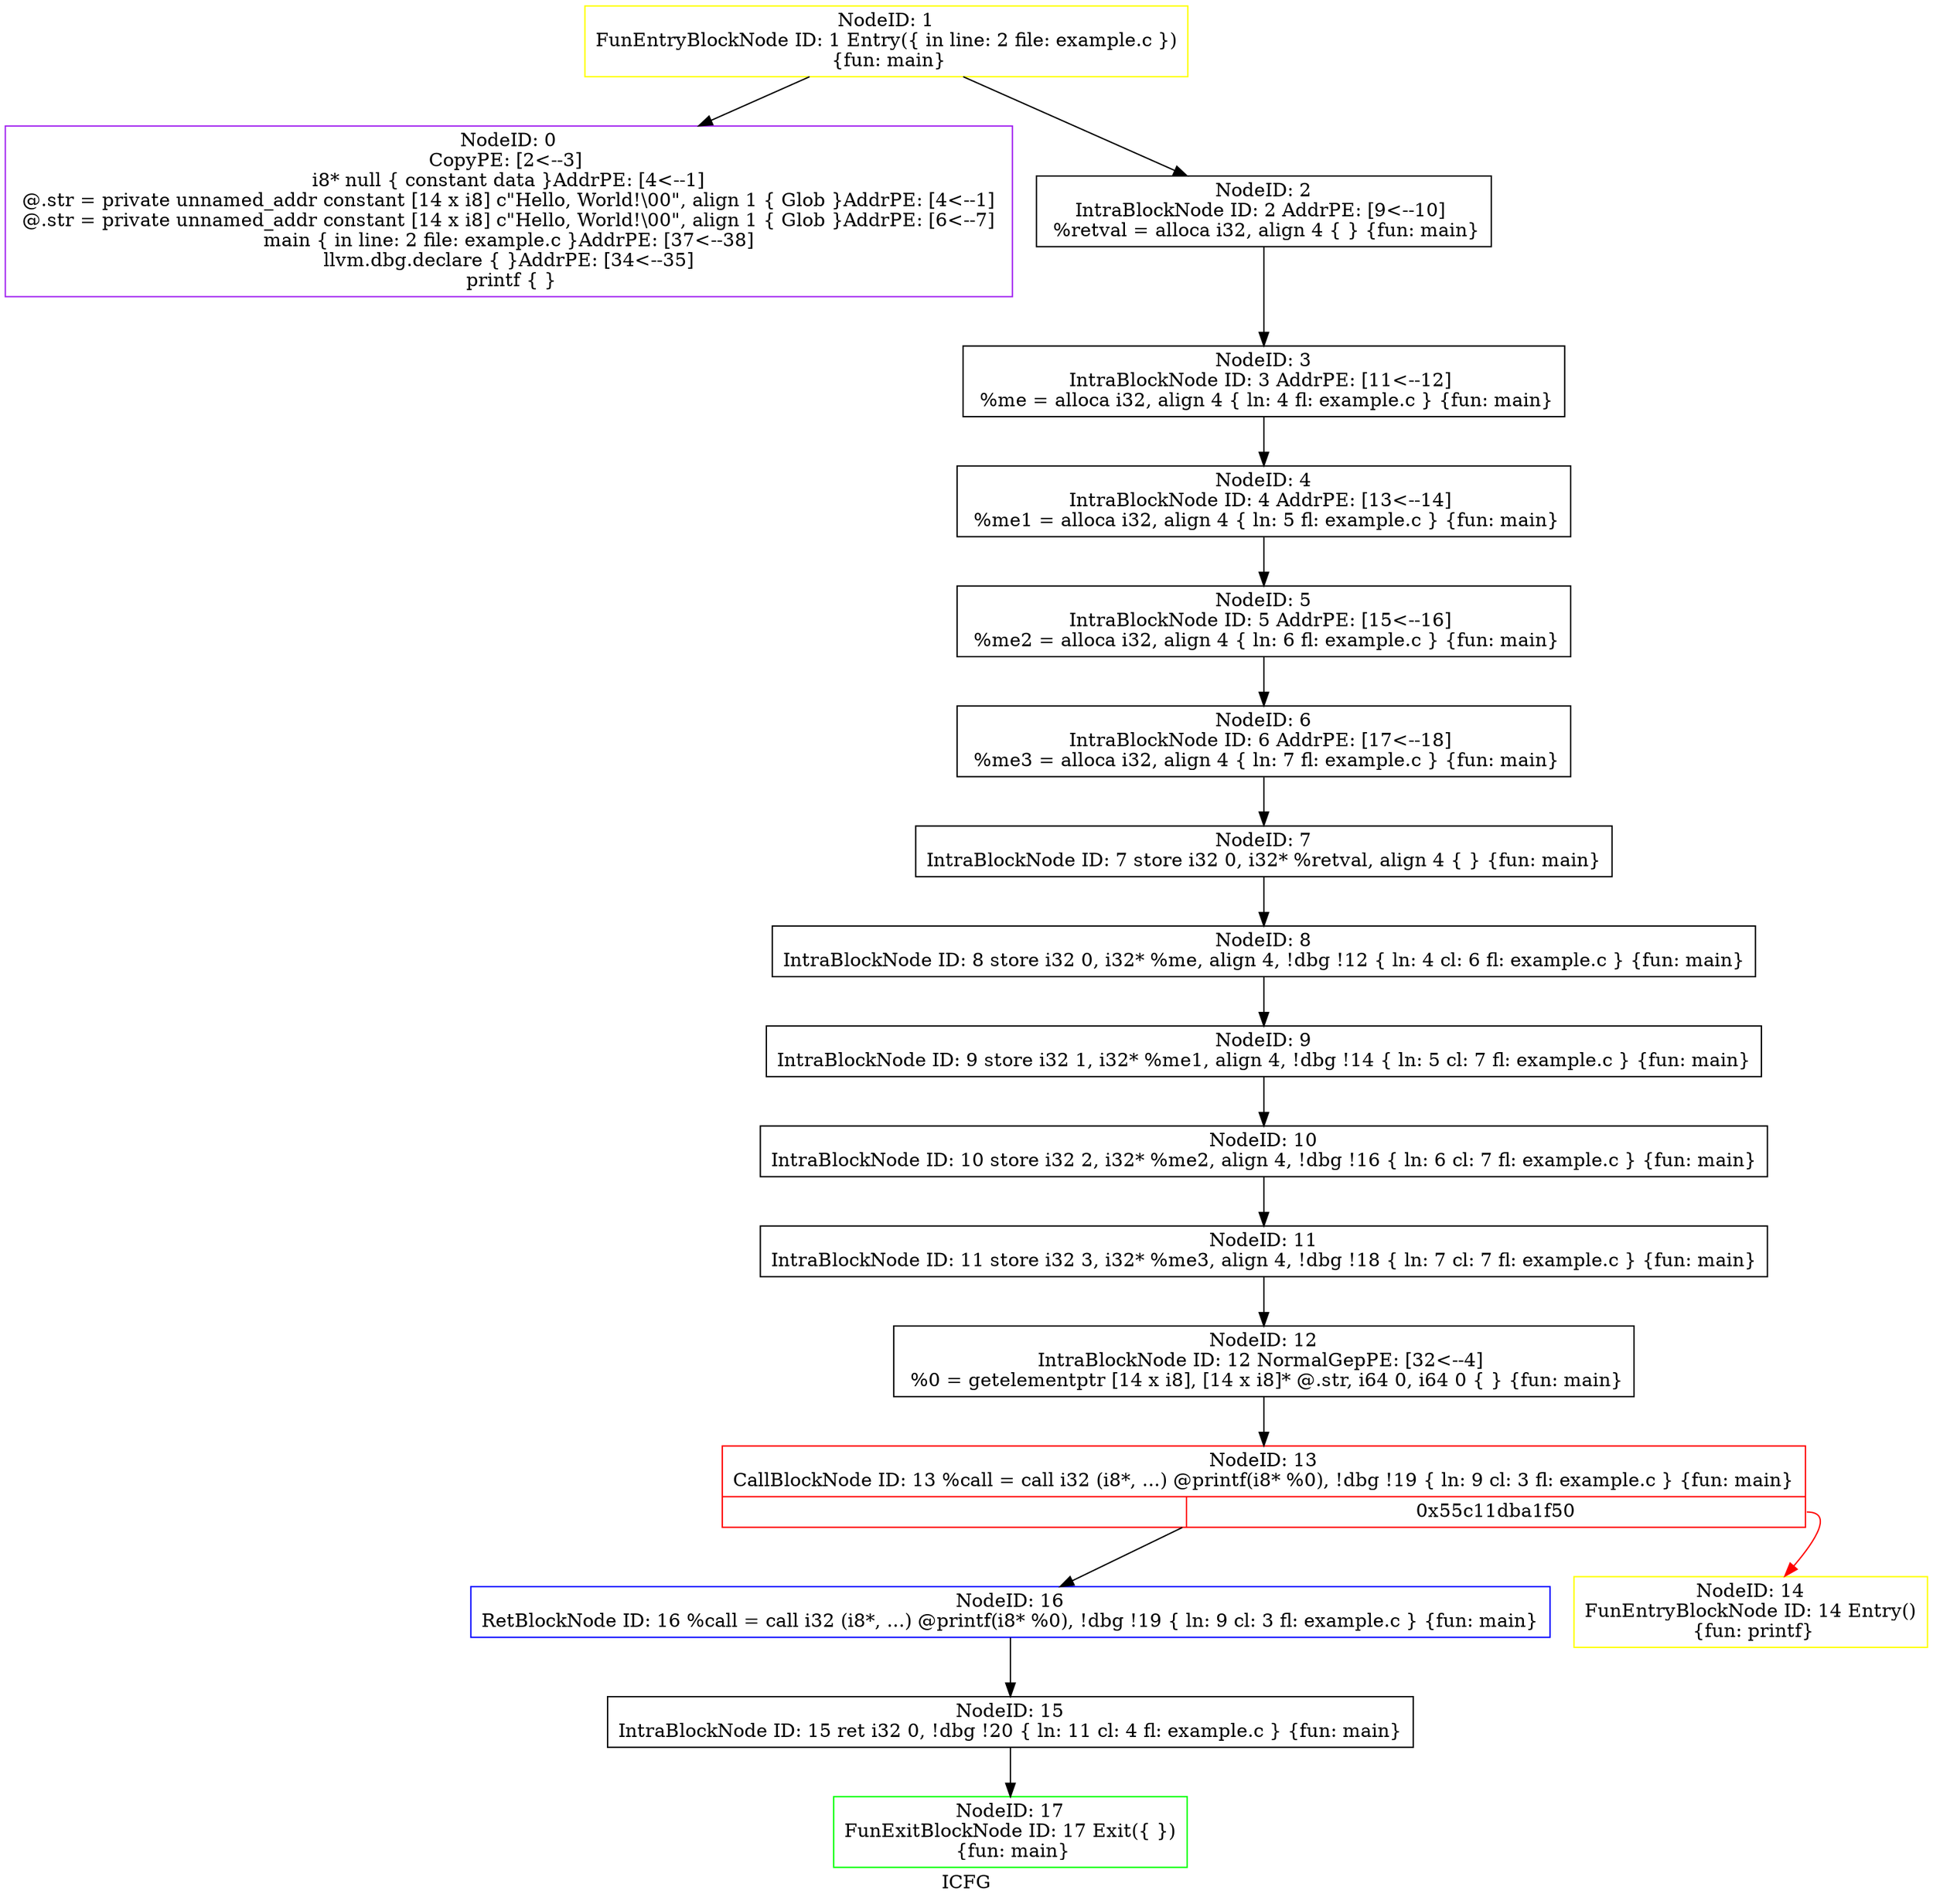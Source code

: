 digraph "ICFG" {
	label="ICFG";

	Node0x55c11dbb35a0 [shape=record,color=green,label="{NodeID: 17\nFunExitBlockNode ID: 17 Exit(\{  \})\n \{fun: main\}}"];
	Node0x55c11dbb32a0 [shape=record,color=blue,label="{NodeID: 16\nRetBlockNode ID: 16   %call = call i32 (i8*, ...) @printf(i8* %0), !dbg !19 \{ ln: 9  cl: 3  fl: example.c \} \{fun: main\}}"];
	Node0x55c11dbb32a0 -> Node0x55c11dbb3180[style=solid];
	Node0x55c11dbb3180 [shape=record,color=black,label="{NodeID: 15\nIntraBlockNode ID: 15      ret i32 0, !dbg !20 \{ ln: 11  cl: 4  fl: example.c \}    \{fun: main\}}"];
	Node0x55c11dbb3180 -> Node0x55c11dbb35a0[style=solid];
	Node0x55c11dbb2ed0 [shape=record,color=yellow,label="{NodeID: 14\nFunEntryBlockNode ID: 14 Entry()\n \{fun: printf\}}"];
	Node0x55c11dba3300 [shape=record,color=red,label="{NodeID: 13\nCallBlockNode ID: 13   %call = call i32 (i8*, ...) @printf(i8* %0), !dbg !19 \{ ln: 9  cl: 3  fl: example.c \} \{fun: main\}|{|<s1>0x55c11dba1f50}}"];
	Node0x55c11dba3300 -> Node0x55c11dbb32a0[style=solid];
	Node0x55c11dba3300:s1 -> Node0x55c11dbb2ed0[style=solid,color=red];
	Node0x55c11dba31f0 [shape=record,color=purple,label="{NodeID: 0\nCopyPE: [2\<--3]  \n i8* null \{ constant data \}AddrPE: [4\<--1]  \n @.str = private unnamed_addr constant [14 x i8] c\"Hello, World!\\00\", align 1 \{ Glob  \}AddrPE: [4\<--1]  \n @.str = private unnamed_addr constant [14 x i8] c\"Hello, World!\\00\", align 1 \{ Glob  \}AddrPE: [6\<--7]  \n main \{ in line: 2 file: example.c \}AddrPE: [37\<--38]  \n llvm.dbg.declare \{  \}AddrPE: [34\<--35]  \n printf \{  \}}"];
	Node0x55c11dbb1b40 [shape=record,color=yellow,label="{NodeID: 1\nFunEntryBlockNode ID: 1 Entry(\{ in line: 2 file: example.c \})\n \{fun: main\}}"];
	Node0x55c11dbb1b40 -> Node0x55c11dba31f0[style=solid];
	Node0x55c11dbb1b40 -> Node0x55c11dbb1ca0[style=solid];
	Node0x55c11dbb1ca0 [shape=record,color=black,label="{NodeID: 2\nIntraBlockNode ID: 2   AddrPE: [9\<--10]  \n   %retval = alloca i32, align 4 \{  \} \{fun: main\}}"];
	Node0x55c11dbb1ca0 -> Node0x55c11dbb1f10[style=solid];
	Node0x55c11dbb1f10 [shape=record,color=black,label="{NodeID: 3\nIntraBlockNode ID: 3   AddrPE: [11\<--12]  \n   %me = alloca i32, align 4 \{ ln: 4 fl: example.c \} \{fun: main\}}"];
	Node0x55c11dbb1f10 -> Node0x55c11dbb2030[style=solid];
	Node0x55c11dbb2030 [shape=record,color=black,label="{NodeID: 4\nIntraBlockNode ID: 4   AddrPE: [13\<--14]  \n   %me1 = alloca i32, align 4 \{ ln: 5 fl: example.c \} \{fun: main\}}"];
	Node0x55c11dbb2030 -> Node0x55c11dbb2150[style=solid];
	Node0x55c11dbb2150 [shape=record,color=black,label="{NodeID: 5\nIntraBlockNode ID: 5   AddrPE: [15\<--16]  \n   %me2 = alloca i32, align 4 \{ ln: 6 fl: example.c \} \{fun: main\}}"];
	Node0x55c11dbb2150 -> Node0x55c11dbb2270[style=solid];
	Node0x55c11dbb2270 [shape=record,color=black,label="{NodeID: 6\nIntraBlockNode ID: 6   AddrPE: [17\<--18]  \n   %me3 = alloca i32, align 4 \{ ln: 7 fl: example.c \} \{fun: main\}}"];
	Node0x55c11dbb2270 -> Node0x55c11dbb2390[style=solid];
	Node0x55c11dbb2390 [shape=record,color=black,label="{NodeID: 7\nIntraBlockNode ID: 7      store i32 0, i32* %retval, align 4 \{  \}    \{fun: main\}}"];
	Node0x55c11dbb2390 -> Node0x55c11dbb24b0[style=solid];
	Node0x55c11dbb24b0 [shape=record,color=black,label="{NodeID: 8\nIntraBlockNode ID: 8      store i32 0, i32* %me, align 4, !dbg !12 \{ ln: 4  cl: 6  fl: example.c \}    \{fun: main\}}"];
	Node0x55c11dbb24b0 -> Node0x55c11dbb2600[style=solid];
	Node0x55c11dbb2600 [shape=record,color=black,label="{NodeID: 9\nIntraBlockNode ID: 9      store i32 1, i32* %me1, align 4, !dbg !14 \{ ln: 5  cl: 7  fl: example.c \}    \{fun: main\}}"];
	Node0x55c11dbb2600 -> Node0x55c11dbb27e0[style=solid];
	Node0x55c11dbb27e0 [shape=record,color=black,label="{NodeID: 10\nIntraBlockNode ID: 10      store i32 2, i32* %me2, align 4, !dbg !16 \{ ln: 6  cl: 7  fl: example.c \}    \{fun: main\}}"];
	Node0x55c11dbb27e0 -> Node0x55c11dbb29c0[style=solid];
	Node0x55c11dbb29c0 [shape=record,color=black,label="{NodeID: 11\nIntraBlockNode ID: 11      store i32 3, i32* %me3, align 4, !dbg !18 \{ ln: 7  cl: 7  fl: example.c \}    \{fun: main\}}"];
	Node0x55c11dbb29c0 -> Node0x55c11dbb2ba0[style=solid];
	Node0x55c11dbb2ba0 [shape=record,color=black,label="{NodeID: 12\nIntraBlockNode ID: 12   NormalGepPE: [32\<--4]  \n   %0 = getelementptr [14 x i8], [14 x i8]* @.str, i64 0, i64 0 \{  \} \{fun: main\}}"];
	Node0x55c11dbb2ba0 -> Node0x55c11dba3300[style=solid];
}
